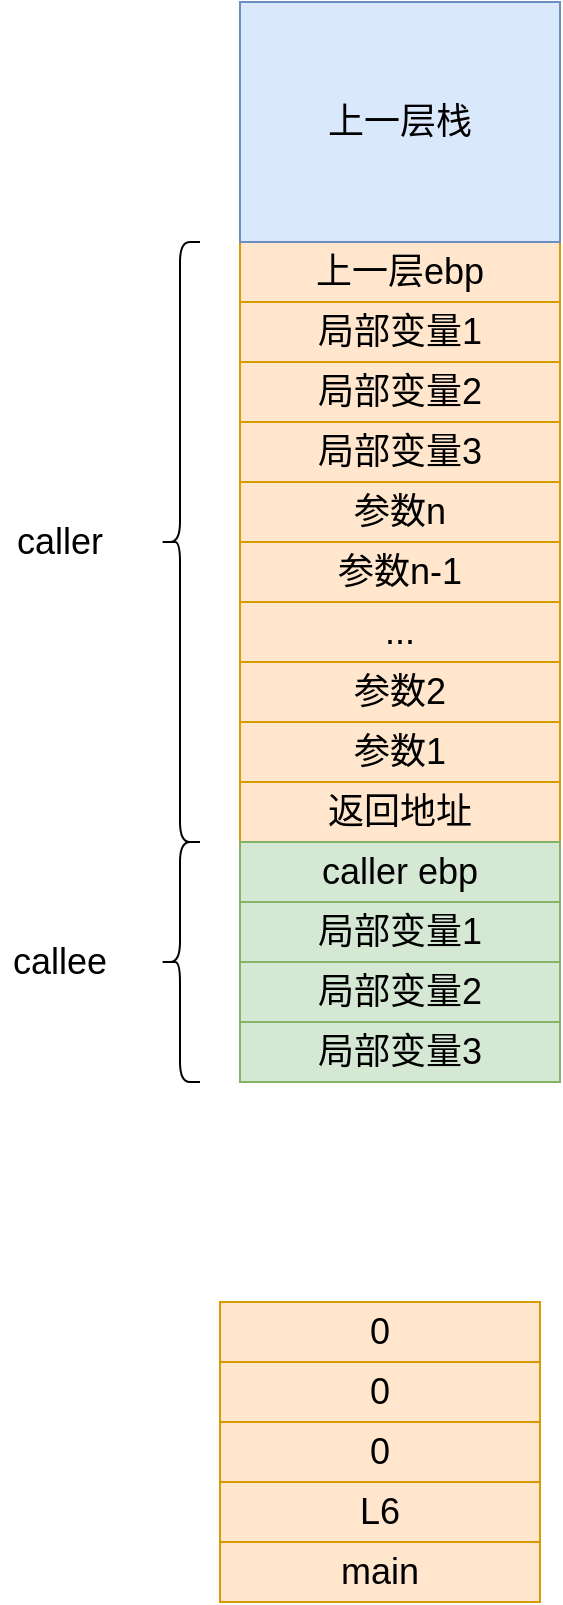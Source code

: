 <mxfile version="20.8.16" type="device"><diagram name="第 1 页" id="bQ2E3xwalqk0LuF7e_dH"><mxGraphModel dx="780" dy="504" grid="1" gridSize="10" guides="1" tooltips="1" connect="1" arrows="1" fold="1" page="1" pageScale="1" pageWidth="827" pageHeight="1169" math="0" shadow="0"><root><mxCell id="0"/><mxCell id="1" parent="0"/><mxCell id="a5w043l0XubTsEYKTTy5-1" value="&lt;font style=&quot;font-size: 18px;&quot;&gt;参数n&lt;/font&gt;" style="rounded=0;whiteSpace=wrap;html=1;fillColor=#ffe6cc;strokeColor=#d79b00;" vertex="1" parent="1"><mxGeometry x="320" y="680" width="160" height="30" as="geometry"/></mxCell><mxCell id="a5w043l0XubTsEYKTTy5-2" value="&lt;font style=&quot;font-size: 18px;&quot;&gt;参数n-1&lt;/font&gt;" style="rounded=0;whiteSpace=wrap;html=1;fillColor=#ffe6cc;strokeColor=#d79b00;" vertex="1" parent="1"><mxGeometry x="320" y="710" width="160" height="30" as="geometry"/></mxCell><mxCell id="a5w043l0XubTsEYKTTy5-4" value="&lt;span style=&quot;font-size: 18px;&quot;&gt;...&lt;/span&gt;" style="rounded=0;whiteSpace=wrap;html=1;fillColor=#ffe6cc;strokeColor=#d79b00;" vertex="1" parent="1"><mxGeometry x="320" y="740" width="160" height="30" as="geometry"/></mxCell><mxCell id="a5w043l0XubTsEYKTTy5-5" value="&lt;font style=&quot;font-size: 18px;&quot;&gt;参数2&lt;/font&gt;" style="rounded=0;whiteSpace=wrap;html=1;fillColor=#ffe6cc;strokeColor=#d79b00;" vertex="1" parent="1"><mxGeometry x="320" y="770" width="160" height="30" as="geometry"/></mxCell><mxCell id="a5w043l0XubTsEYKTTy5-7" value="&lt;font style=&quot;font-size: 18px;&quot;&gt;参数1&lt;/font&gt;" style="rounded=0;whiteSpace=wrap;html=1;fillColor=#ffe6cc;strokeColor=#d79b00;" vertex="1" parent="1"><mxGeometry x="320" y="800" width="160" height="30" as="geometry"/></mxCell><mxCell id="a5w043l0XubTsEYKTTy5-8" value="&lt;font style=&quot;font-size: 18px;&quot;&gt;返回地址&lt;/font&gt;" style="rounded=0;whiteSpace=wrap;html=1;fillColor=#ffe6cc;strokeColor=#d79b00;" vertex="1" parent="1"><mxGeometry x="320" y="830" width="160" height="30" as="geometry"/></mxCell><mxCell id="a5w043l0XubTsEYKTTy5-9" value="" style="shape=curlyBracket;whiteSpace=wrap;html=1;rounded=1;labelPosition=left;verticalLabelPosition=middle;align=right;verticalAlign=middle;fontSize=18;" vertex="1" parent="1"><mxGeometry x="280" y="560" width="20" height="300" as="geometry"/></mxCell><mxCell id="a5w043l0XubTsEYKTTy5-16" value="caller" style="text;strokeColor=none;align=center;fillColor=none;html=1;verticalAlign=middle;whiteSpace=wrap;rounded=0;fontSize=18;" vertex="1" parent="1"><mxGeometry x="200" y="695" width="60" height="30" as="geometry"/></mxCell><mxCell id="a5w043l0XubTsEYKTTy5-17" value="callee" style="text;strokeColor=none;align=center;fillColor=none;html=1;verticalAlign=middle;whiteSpace=wrap;rounded=0;fontSize=18;" vertex="1" parent="1"><mxGeometry x="200" y="905" width="60" height="30" as="geometry"/></mxCell><mxCell id="a5w043l0XubTsEYKTTy5-18" value="" style="shape=curlyBracket;whiteSpace=wrap;html=1;rounded=1;labelPosition=left;verticalLabelPosition=middle;align=right;verticalAlign=middle;fontSize=18;" vertex="1" parent="1"><mxGeometry x="280" y="860" width="20" height="120" as="geometry"/></mxCell><mxCell id="a5w043l0XubTsEYKTTy5-19" value="&lt;span style=&quot;font-size: 18px;&quot;&gt;caller ebp&lt;/span&gt;" style="rounded=0;whiteSpace=wrap;html=1;fillColor=#d5e8d4;strokeColor=#82b366;" vertex="1" parent="1"><mxGeometry x="320" y="860" width="160" height="30" as="geometry"/></mxCell><mxCell id="a5w043l0XubTsEYKTTy5-20" value="&lt;font style=&quot;font-size: 18px;&quot;&gt;局部变量1&lt;/font&gt;" style="rounded=0;whiteSpace=wrap;html=1;fillColor=#d5e8d4;strokeColor=#82b366;" vertex="1" parent="1"><mxGeometry x="320" y="890" width="160" height="30" as="geometry"/></mxCell><mxCell id="a5w043l0XubTsEYKTTy5-21" value="&lt;font style=&quot;font-size: 18px;&quot;&gt;局部变量2&lt;/font&gt;" style="rounded=0;whiteSpace=wrap;html=1;fillColor=#d5e8d4;strokeColor=#82b366;" vertex="1" parent="1"><mxGeometry x="320" y="920" width="160" height="30" as="geometry"/></mxCell><mxCell id="a5w043l0XubTsEYKTTy5-22" value="&lt;font style=&quot;font-size: 18px;&quot;&gt;局部变量3&lt;/font&gt;" style="rounded=0;whiteSpace=wrap;html=1;fillColor=#d5e8d4;strokeColor=#82b366;" vertex="1" parent="1"><mxGeometry x="320" y="950" width="160" height="30" as="geometry"/></mxCell><mxCell id="a5w043l0XubTsEYKTTy5-23" value="&lt;span style=&quot;font-size: 18px;&quot;&gt;上一层ebp&lt;/span&gt;" style="rounded=0;whiteSpace=wrap;html=1;fillColor=#ffe6cc;strokeColor=#d79b00;" vertex="1" parent="1"><mxGeometry x="320" y="560" width="160" height="30" as="geometry"/></mxCell><mxCell id="a5w043l0XubTsEYKTTy5-24" value="&lt;font style=&quot;font-size: 18px;&quot;&gt;局部变量1&lt;/font&gt;" style="rounded=0;whiteSpace=wrap;html=1;fillColor=#ffe6cc;strokeColor=#d79b00;" vertex="1" parent="1"><mxGeometry x="320" y="590" width="160" height="30" as="geometry"/></mxCell><mxCell id="a5w043l0XubTsEYKTTy5-25" value="&lt;font style=&quot;font-size: 18px;&quot;&gt;局部变量2&lt;/font&gt;" style="rounded=0;whiteSpace=wrap;html=1;fillColor=#ffe6cc;strokeColor=#d79b00;" vertex="1" parent="1"><mxGeometry x="320" y="620" width="160" height="30" as="geometry"/></mxCell><mxCell id="a5w043l0XubTsEYKTTy5-26" value="&lt;font style=&quot;font-size: 18px;&quot;&gt;局部变量3&lt;/font&gt;" style="rounded=0;whiteSpace=wrap;html=1;fillColor=#ffe6cc;strokeColor=#d79b00;" vertex="1" parent="1"><mxGeometry x="320" y="650" width="160" height="30" as="geometry"/></mxCell><mxCell id="a5w043l0XubTsEYKTTy5-27" value="&lt;span style=&quot;font-size: 18px;&quot;&gt;上一层栈&lt;/span&gt;" style="rounded=0;whiteSpace=wrap;html=1;fillColor=#dae8fc;strokeColor=#6c8ebf;" vertex="1" parent="1"><mxGeometry x="320" y="440" width="160" height="120" as="geometry"/></mxCell><mxCell id="a5w043l0XubTsEYKTTy5-28" value="&lt;span style=&quot;font-size: 18px;&quot;&gt;0&lt;/span&gt;" style="rounded=0;whiteSpace=wrap;html=1;fillColor=#ffe6cc;strokeColor=#d79b00;" vertex="1" parent="1"><mxGeometry x="310" y="1120" width="160" height="30" as="geometry"/></mxCell><mxCell id="a5w043l0XubTsEYKTTy5-29" value="&lt;font style=&quot;font-size: 18px;&quot;&gt;0&lt;/font&gt;" style="rounded=0;whiteSpace=wrap;html=1;fillColor=#ffe6cc;strokeColor=#d79b00;" vertex="1" parent="1"><mxGeometry x="310" y="1150" width="160" height="30" as="geometry"/></mxCell><mxCell id="a5w043l0XubTsEYKTTy5-30" value="&lt;font style=&quot;font-size: 18px;&quot;&gt;L6&lt;/font&gt;" style="rounded=0;whiteSpace=wrap;html=1;fillColor=#ffe6cc;strokeColor=#d79b00;" vertex="1" parent="1"><mxGeometry x="310" y="1180" width="160" height="30" as="geometry"/></mxCell><mxCell id="a5w043l0XubTsEYKTTy5-31" value="&lt;span style=&quot;font-size: 18px;&quot;&gt;main&lt;/span&gt;" style="rounded=0;whiteSpace=wrap;html=1;fillColor=#ffe6cc;strokeColor=#d79b00;" vertex="1" parent="1"><mxGeometry x="310" y="1210" width="160" height="30" as="geometry"/></mxCell><mxCell id="a5w043l0XubTsEYKTTy5-37" value="&lt;span style=&quot;font-size: 18px;&quot;&gt;0&lt;/span&gt;" style="rounded=0;whiteSpace=wrap;html=1;fillColor=#ffe6cc;strokeColor=#d79b00;" vertex="1" parent="1"><mxGeometry x="310" y="1090" width="160" height="30" as="geometry"/></mxCell></root></mxGraphModel></diagram></mxfile>